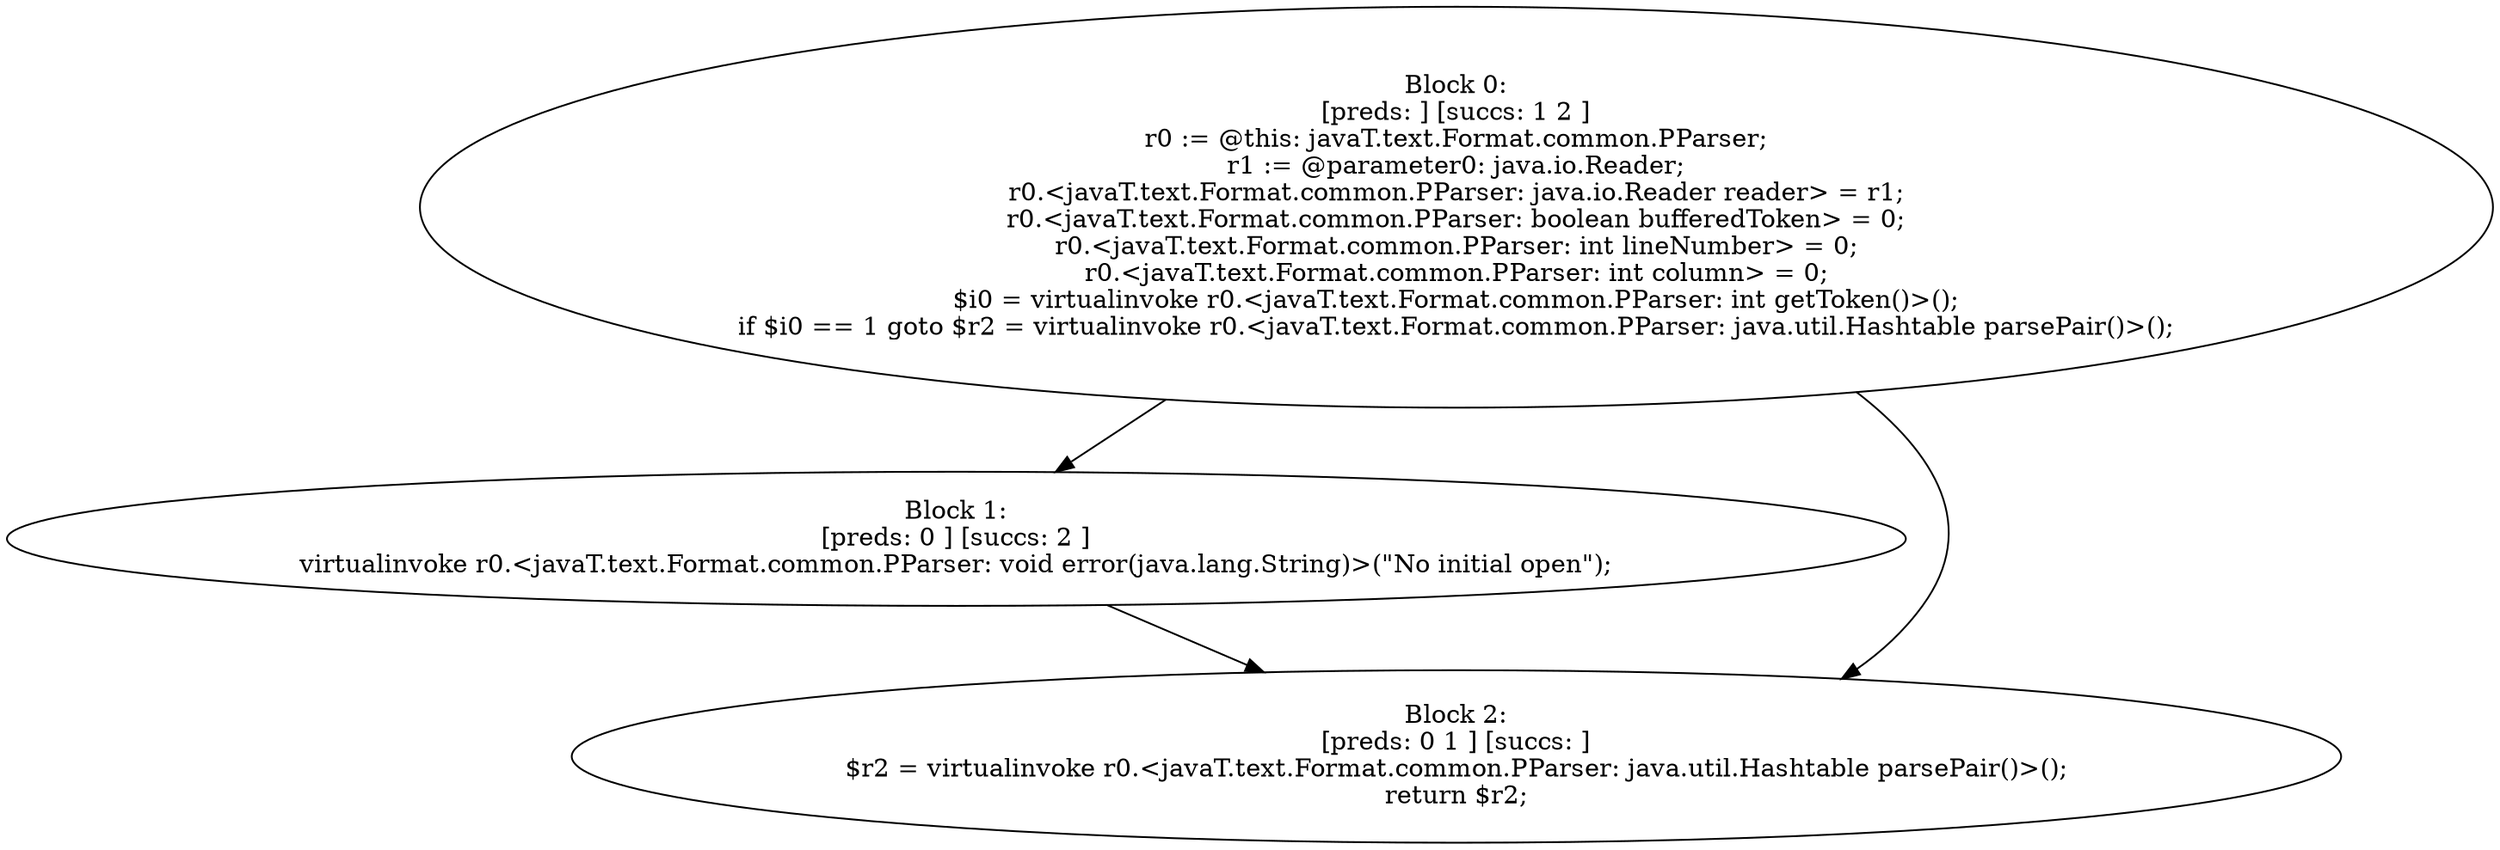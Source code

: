 digraph "unitGraph" {
    "Block 0:
[preds: ] [succs: 1 2 ]
r0 := @this: javaT.text.Format.common.PParser;
r1 := @parameter0: java.io.Reader;
r0.<javaT.text.Format.common.PParser: java.io.Reader reader> = r1;
r0.<javaT.text.Format.common.PParser: boolean bufferedToken> = 0;
r0.<javaT.text.Format.common.PParser: int lineNumber> = 0;
r0.<javaT.text.Format.common.PParser: int column> = 0;
$i0 = virtualinvoke r0.<javaT.text.Format.common.PParser: int getToken()>();
if $i0 == 1 goto $r2 = virtualinvoke r0.<javaT.text.Format.common.PParser: java.util.Hashtable parsePair()>();
"
    "Block 1:
[preds: 0 ] [succs: 2 ]
virtualinvoke r0.<javaT.text.Format.common.PParser: void error(java.lang.String)>(\"No initial open\");
"
    "Block 2:
[preds: 0 1 ] [succs: ]
$r2 = virtualinvoke r0.<javaT.text.Format.common.PParser: java.util.Hashtable parsePair()>();
return $r2;
"
    "Block 0:
[preds: ] [succs: 1 2 ]
r0 := @this: javaT.text.Format.common.PParser;
r1 := @parameter0: java.io.Reader;
r0.<javaT.text.Format.common.PParser: java.io.Reader reader> = r1;
r0.<javaT.text.Format.common.PParser: boolean bufferedToken> = 0;
r0.<javaT.text.Format.common.PParser: int lineNumber> = 0;
r0.<javaT.text.Format.common.PParser: int column> = 0;
$i0 = virtualinvoke r0.<javaT.text.Format.common.PParser: int getToken()>();
if $i0 == 1 goto $r2 = virtualinvoke r0.<javaT.text.Format.common.PParser: java.util.Hashtable parsePair()>();
"->"Block 1:
[preds: 0 ] [succs: 2 ]
virtualinvoke r0.<javaT.text.Format.common.PParser: void error(java.lang.String)>(\"No initial open\");
";
    "Block 0:
[preds: ] [succs: 1 2 ]
r0 := @this: javaT.text.Format.common.PParser;
r1 := @parameter0: java.io.Reader;
r0.<javaT.text.Format.common.PParser: java.io.Reader reader> = r1;
r0.<javaT.text.Format.common.PParser: boolean bufferedToken> = 0;
r0.<javaT.text.Format.common.PParser: int lineNumber> = 0;
r0.<javaT.text.Format.common.PParser: int column> = 0;
$i0 = virtualinvoke r0.<javaT.text.Format.common.PParser: int getToken()>();
if $i0 == 1 goto $r2 = virtualinvoke r0.<javaT.text.Format.common.PParser: java.util.Hashtable parsePair()>();
"->"Block 2:
[preds: 0 1 ] [succs: ]
$r2 = virtualinvoke r0.<javaT.text.Format.common.PParser: java.util.Hashtable parsePair()>();
return $r2;
";
    "Block 1:
[preds: 0 ] [succs: 2 ]
virtualinvoke r0.<javaT.text.Format.common.PParser: void error(java.lang.String)>(\"No initial open\");
"->"Block 2:
[preds: 0 1 ] [succs: ]
$r2 = virtualinvoke r0.<javaT.text.Format.common.PParser: java.util.Hashtable parsePair()>();
return $r2;
";
}
